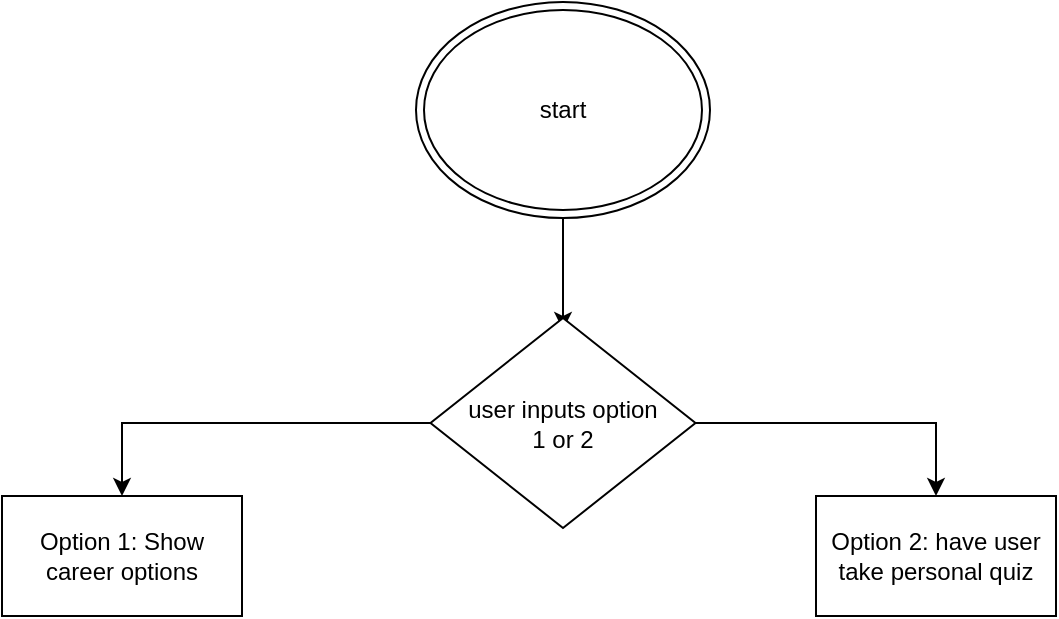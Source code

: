 <mxfile version="24.7.6">
  <diagram name="Page-1" id="scM5kiGuQ1cG9zO2YNOc">
    <mxGraphModel dx="989" dy="514" grid="0" gridSize="10" guides="1" tooltips="1" connect="1" arrows="1" fold="1" page="1" pageScale="1" pageWidth="850" pageHeight="1100" math="0" shadow="0">
      <root>
        <mxCell id="0" />
        <mxCell id="1" parent="0" />
        <mxCell id="XaqMZLm9P4sH2vusRG7k-1" value="start" style="ellipse;shape=doubleEllipse;whiteSpace=wrap;html=1;" vertex="1" parent="1">
          <mxGeometry x="335" y="54" width="147" height="108" as="geometry" />
        </mxCell>
        <mxCell id="XaqMZLm9P4sH2vusRG7k-3" value="" style="endArrow=classic;html=1;rounded=0;exitX=0.5;exitY=1;exitDx=0;exitDy=0;" edge="1" parent="1" source="XaqMZLm9P4sH2vusRG7k-1">
          <mxGeometry width="50" height="50" relative="1" as="geometry">
            <mxPoint x="399" y="409" as="sourcePoint" />
            <mxPoint x="408.5" y="218" as="targetPoint" />
          </mxGeometry>
        </mxCell>
        <mxCell id="XaqMZLm9P4sH2vusRG7k-6" style="edgeStyle=orthogonalEdgeStyle;rounded=0;orthogonalLoop=1;jettySize=auto;html=1;entryX=0.5;entryY=0;entryDx=0;entryDy=0;" edge="1" parent="1" source="XaqMZLm9P4sH2vusRG7k-4" target="XaqMZLm9P4sH2vusRG7k-5">
          <mxGeometry relative="1" as="geometry" />
        </mxCell>
        <mxCell id="XaqMZLm9P4sH2vusRG7k-9" style="edgeStyle=orthogonalEdgeStyle;rounded=0;orthogonalLoop=1;jettySize=auto;html=1;entryX=0.5;entryY=0;entryDx=0;entryDy=0;" edge="1" parent="1" source="XaqMZLm9P4sH2vusRG7k-4" target="XaqMZLm9P4sH2vusRG7k-8">
          <mxGeometry relative="1" as="geometry" />
        </mxCell>
        <mxCell id="XaqMZLm9P4sH2vusRG7k-4" value="user inputs option&lt;br&gt;1 or 2" style="rhombus;whiteSpace=wrap;html=1;" vertex="1" parent="1">
          <mxGeometry x="342.25" y="212" width="132.5" height="105" as="geometry" />
        </mxCell>
        <mxCell id="XaqMZLm9P4sH2vusRG7k-5" value="Option 1: Show career options" style="rounded=0;whiteSpace=wrap;html=1;" vertex="1" parent="1">
          <mxGeometry x="128" y="301" width="120" height="60" as="geometry" />
        </mxCell>
        <mxCell id="XaqMZLm9P4sH2vusRG7k-8" value="Option 2: have user take personal quiz" style="rounded=0;whiteSpace=wrap;html=1;" vertex="1" parent="1">
          <mxGeometry x="535" y="301" width="120" height="60" as="geometry" />
        </mxCell>
      </root>
    </mxGraphModel>
  </diagram>
</mxfile>
